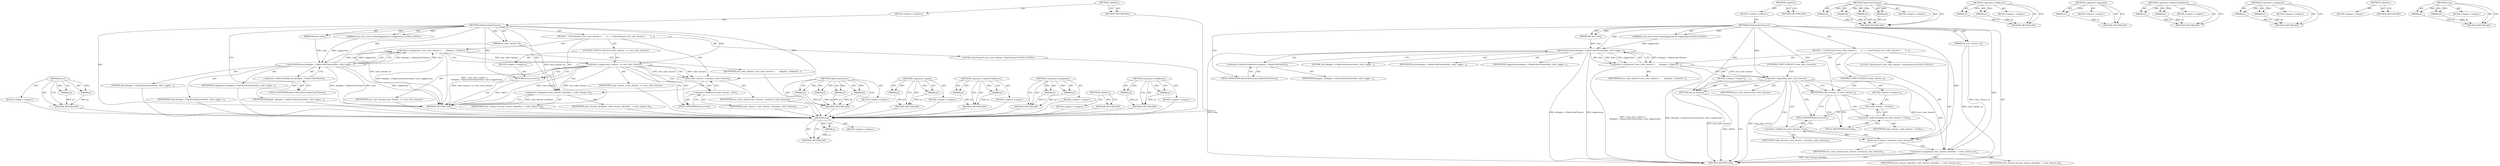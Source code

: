 digraph "reset" {
vulnerable_82 [label=<(METHOD,reset)>];
vulnerable_83 [label=<(PARAM,p1)>];
vulnerable_84 [label=<(PARAM,p2)>];
vulnerable_85 [label=<(BLOCK,&lt;empty&gt;,&lt;empty&gt;)>];
vulnerable_86 [label=<(METHOD_RETURN,ANY)>];
vulnerable_6 [label=<(METHOD,&lt;global&gt;)<SUB>1</SUB>>];
vulnerable_7 [label=<(BLOCK,&lt;empty&gt;,&lt;empty&gt;)<SUB>1</SUB>>];
vulnerable_8 [label=<(METHOD,OnOpenColorChooser)<SUB>1</SUB>>];
vulnerable_9 [label=<(PARAM,int color_chooser_id)<SUB>2</SUB>>];
vulnerable_10 [label=<(PARAM,SkColor color)<SUB>3</SUB>>];
vulnerable_11 [label="<(PARAM,const std::vector&lt;ColorSuggestion&gt;&amp; suggestions)<SUB>4</SUB>>"];
vulnerable_12 [label=<(BLOCK,{
   ColorChooser* new_color_chooser =
       d...,{
   ColorChooser* new_color_chooser =
       d...)<SUB>4</SUB>>];
vulnerable_13 [label="<(LOCAL,ColorChooser* new_color_chooser: ColorChooser*)<SUB>5</SUB>>"];
vulnerable_14 [label=<(&lt;operator&gt;.assignment,* new_color_chooser =
       delegate_-&gt;OpenCol...)<SUB>5</SUB>>];
vulnerable_15 [label=<(IDENTIFIER,new_color_chooser,* new_color_chooser =
       delegate_-&gt;OpenCol...)<SUB>5</SUB>>];
vulnerable_16 [label=<(OpenColorChooser,delegate_-&gt;OpenColorChooser(this, color, sugges...)<SUB>6</SUB>>];
vulnerable_17 [label=<(&lt;operator&gt;.indirectFieldAccess,delegate_-&gt;OpenColorChooser)<SUB>6</SUB>>];
vulnerable_18 [label=<(IDENTIFIER,delegate_,delegate_-&gt;OpenColorChooser(this, color, sugges...)<SUB>6</SUB>>];
vulnerable_19 [label=<(FIELD_IDENTIFIER,OpenColorChooser,OpenColorChooser)<SUB>6</SUB>>];
vulnerable_20 [label=<(LITERAL,this,delegate_-&gt;OpenColorChooser(this, color, sugges...)<SUB>6</SUB>>];
vulnerable_21 [label=<(IDENTIFIER,color,delegate_-&gt;OpenColorChooser(this, color, sugges...)<SUB>6</SUB>>];
vulnerable_22 [label=<(IDENTIFIER,suggestions,delegate_-&gt;OpenColorChooser(this, color, sugges...)<SUB>6</SUB>>];
vulnerable_23 [label=<(CONTROL_STRUCTURE,IF,if (color_chooser_ == new_color_chooser))<SUB>7</SUB>>];
vulnerable_24 [label=<(&lt;operator&gt;.equals,color_chooser_ == new_color_chooser)<SUB>7</SUB>>];
vulnerable_25 [label=<(IDENTIFIER,color_chooser_,color_chooser_ == new_color_chooser)<SUB>7</SUB>>];
vulnerable_26 [label=<(IDENTIFIER,new_color_chooser,color_chooser_ == new_color_chooser)<SUB>7</SUB>>];
vulnerable_27 [label=<(BLOCK,&lt;empty&gt;,&lt;empty&gt;)<SUB>8</SUB>>];
vulnerable_28 [label=<(RETURN,return;,return;)<SUB>8</SUB>>];
vulnerable_29 [label=<(reset,color_chooser_.reset(new_color_chooser))<SUB>9</SUB>>];
vulnerable_30 [label=<(&lt;operator&gt;.fieldAccess,color_chooser_.reset)<SUB>9</SUB>>];
vulnerable_31 [label=<(IDENTIFIER,color_chooser_,color_chooser_.reset(new_color_chooser))<SUB>9</SUB>>];
vulnerable_32 [label=<(FIELD_IDENTIFIER,reset,reset)<SUB>9</SUB>>];
vulnerable_33 [label=<(IDENTIFIER,new_color_chooser,color_chooser_.reset(new_color_chooser))<SUB>9</SUB>>];
vulnerable_34 [label=<(&lt;operator&gt;.assignment,color_chooser_identifier_ = color_chooser_id)<SUB>10</SUB>>];
vulnerable_35 [label=<(IDENTIFIER,color_chooser_identifier_,color_chooser_identifier_ = color_chooser_id)<SUB>10</SUB>>];
vulnerable_36 [label=<(IDENTIFIER,color_chooser_id,color_chooser_identifier_ = color_chooser_id)<SUB>10</SUB>>];
vulnerable_37 [label=<(METHOD_RETURN,void)<SUB>1</SUB>>];
vulnerable_39 [label=<(METHOD_RETURN,ANY)<SUB>1</SUB>>];
vulnerable_65 [label=<(METHOD,OpenColorChooser)>];
vulnerable_66 [label=<(PARAM,p1)>];
vulnerable_67 [label=<(PARAM,p2)>];
vulnerable_68 [label=<(PARAM,p3)>];
vulnerable_69 [label=<(PARAM,p4)>];
vulnerable_70 [label=<(BLOCK,&lt;empty&gt;,&lt;empty&gt;)>];
vulnerable_71 [label=<(METHOD_RETURN,ANY)>];
vulnerable_77 [label=<(METHOD,&lt;operator&gt;.equals)>];
vulnerable_78 [label=<(PARAM,p1)>];
vulnerable_79 [label=<(PARAM,p2)>];
vulnerable_80 [label=<(BLOCK,&lt;empty&gt;,&lt;empty&gt;)>];
vulnerable_81 [label=<(METHOD_RETURN,ANY)>];
vulnerable_72 [label=<(METHOD,&lt;operator&gt;.indirectFieldAccess)>];
vulnerable_73 [label=<(PARAM,p1)>];
vulnerable_74 [label=<(PARAM,p2)>];
vulnerable_75 [label=<(BLOCK,&lt;empty&gt;,&lt;empty&gt;)>];
vulnerable_76 [label=<(METHOD_RETURN,ANY)>];
vulnerable_60 [label=<(METHOD,&lt;operator&gt;.assignment)>];
vulnerable_61 [label=<(PARAM,p1)>];
vulnerable_62 [label=<(PARAM,p2)>];
vulnerable_63 [label=<(BLOCK,&lt;empty&gt;,&lt;empty&gt;)>];
vulnerable_64 [label=<(METHOD_RETURN,ANY)>];
vulnerable_54 [label=<(METHOD,&lt;global&gt;)<SUB>1</SUB>>];
vulnerable_55 [label=<(BLOCK,&lt;empty&gt;,&lt;empty&gt;)>];
vulnerable_56 [label=<(METHOD_RETURN,ANY)>];
vulnerable_87 [label=<(METHOD,&lt;operator&gt;.fieldAccess)>];
vulnerable_88 [label=<(PARAM,p1)>];
vulnerable_89 [label=<(PARAM,p2)>];
vulnerable_90 [label=<(BLOCK,&lt;empty&gt;,&lt;empty&gt;)>];
vulnerable_91 [label=<(METHOD_RETURN,ANY)>];
fixed_87 [label=<(METHOD,End)>];
fixed_88 [label=<(PARAM,p1)>];
fixed_89 [label=<(BLOCK,&lt;empty&gt;,&lt;empty&gt;)>];
fixed_90 [label=<(METHOD_RETURN,ANY)>];
fixed_6 [label=<(METHOD,&lt;global&gt;)<SUB>1</SUB>>];
fixed_7 [label=<(BLOCK,&lt;empty&gt;,&lt;empty&gt;)<SUB>1</SUB>>];
fixed_8 [label=<(METHOD,OnOpenColorChooser)<SUB>1</SUB>>];
fixed_9 [label=<(PARAM,int color_chooser_id)<SUB>2</SUB>>];
fixed_10 [label=<(PARAM,SkColor color)<SUB>3</SUB>>];
fixed_11 [label="<(PARAM,const std::vector&lt;ColorSuggestion&gt;&amp; suggestions)<SUB>4</SUB>>"];
fixed_12 [label=<(BLOCK,{
   ColorChooser* new_color_chooser =
       d...,{
   ColorChooser* new_color_chooser =
       d...)<SUB>4</SUB>>];
fixed_13 [label="<(LOCAL,ColorChooser* new_color_chooser: ColorChooser*)<SUB>5</SUB>>"];
fixed_14 [label=<(&lt;operator&gt;.assignment,* new_color_chooser =
       delegate_-&gt;OpenCol...)<SUB>5</SUB>>];
fixed_15 [label=<(IDENTIFIER,new_color_chooser,* new_color_chooser =
       delegate_-&gt;OpenCol...)<SUB>5</SUB>>];
fixed_16 [label=<(OpenColorChooser,delegate_-&gt;OpenColorChooser(this, color, sugges...)<SUB>6</SUB>>];
fixed_17 [label=<(&lt;operator&gt;.indirectFieldAccess,delegate_-&gt;OpenColorChooser)<SUB>6</SUB>>];
fixed_18 [label=<(IDENTIFIER,delegate_,delegate_-&gt;OpenColorChooser(this, color, sugges...)<SUB>6</SUB>>];
fixed_19 [label=<(FIELD_IDENTIFIER,OpenColorChooser,OpenColorChooser)<SUB>6</SUB>>];
fixed_20 [label=<(LITERAL,this,delegate_-&gt;OpenColorChooser(this, color, sugges...)<SUB>6</SUB>>];
fixed_21 [label=<(IDENTIFIER,color,delegate_-&gt;OpenColorChooser(this, color, sugges...)<SUB>6</SUB>>];
fixed_22 [label=<(IDENTIFIER,suggestions,delegate_-&gt;OpenColorChooser(this, color, sugges...)<SUB>6</SUB>>];
fixed_23 [label=<(CONTROL_STRUCTURE,IF,if (!new_color_chooser))<SUB>7</SUB>>];
fixed_24 [label=<(&lt;operator&gt;.logicalNot,!new_color_chooser)<SUB>7</SUB>>];
fixed_25 [label=<(IDENTIFIER,new_color_chooser,!new_color_chooser)<SUB>7</SUB>>];
fixed_26 [label=<(BLOCK,&lt;empty&gt;,&lt;empty&gt;)<SUB>8</SUB>>];
fixed_27 [label=<(RETURN,return;,return;)<SUB>8</SUB>>];
fixed_28 [label=<(CONTROL_STRUCTURE,IF,if (color_chooser_))<SUB>9</SUB>>];
fixed_29 [label=<(IDENTIFIER,color_chooser_,if (color_chooser_))<SUB>9</SUB>>];
fixed_30 [label=<(BLOCK,&lt;empty&gt;,&lt;empty&gt;)<SUB>10</SUB>>];
fixed_31 [label=<(End,color_chooser_-&gt;End())<SUB>10</SUB>>];
fixed_32 [label=<(&lt;operator&gt;.indirectFieldAccess,color_chooser_-&gt;End)<SUB>10</SUB>>];
fixed_33 [label=<(IDENTIFIER,color_chooser_,color_chooser_-&gt;End())<SUB>10</SUB>>];
fixed_34 [label=<(FIELD_IDENTIFIER,End,End)<SUB>10</SUB>>];
fixed_35 [label=<(reset,color_chooser_.reset(new_color_chooser))<SUB>11</SUB>>];
fixed_36 [label=<(&lt;operator&gt;.fieldAccess,color_chooser_.reset)<SUB>11</SUB>>];
fixed_37 [label=<(IDENTIFIER,color_chooser_,color_chooser_.reset(new_color_chooser))<SUB>11</SUB>>];
fixed_38 [label=<(FIELD_IDENTIFIER,reset,reset)<SUB>11</SUB>>];
fixed_39 [label=<(IDENTIFIER,new_color_chooser,color_chooser_.reset(new_color_chooser))<SUB>11</SUB>>];
fixed_40 [label=<(&lt;operator&gt;.assignment,color_chooser_identifier_ = color_chooser_id)<SUB>12</SUB>>];
fixed_41 [label=<(IDENTIFIER,color_chooser_identifier_,color_chooser_identifier_ = color_chooser_id)<SUB>12</SUB>>];
fixed_42 [label=<(IDENTIFIER,color_chooser_id,color_chooser_identifier_ = color_chooser_id)<SUB>12</SUB>>];
fixed_43 [label=<(METHOD_RETURN,void)<SUB>1</SUB>>];
fixed_45 [label=<(METHOD_RETURN,ANY)<SUB>1</SUB>>];
fixed_71 [label=<(METHOD,OpenColorChooser)>];
fixed_72 [label=<(PARAM,p1)>];
fixed_73 [label=<(PARAM,p2)>];
fixed_74 [label=<(PARAM,p3)>];
fixed_75 [label=<(PARAM,p4)>];
fixed_76 [label=<(BLOCK,&lt;empty&gt;,&lt;empty&gt;)>];
fixed_77 [label=<(METHOD_RETURN,ANY)>];
fixed_96 [label=<(METHOD,&lt;operator&gt;.fieldAccess)>];
fixed_97 [label=<(PARAM,p1)>];
fixed_98 [label=<(PARAM,p2)>];
fixed_99 [label=<(BLOCK,&lt;empty&gt;,&lt;empty&gt;)>];
fixed_100 [label=<(METHOD_RETURN,ANY)>];
fixed_83 [label=<(METHOD,&lt;operator&gt;.logicalNot)>];
fixed_84 [label=<(PARAM,p1)>];
fixed_85 [label=<(BLOCK,&lt;empty&gt;,&lt;empty&gt;)>];
fixed_86 [label=<(METHOD_RETURN,ANY)>];
fixed_78 [label=<(METHOD,&lt;operator&gt;.indirectFieldAccess)>];
fixed_79 [label=<(PARAM,p1)>];
fixed_80 [label=<(PARAM,p2)>];
fixed_81 [label=<(BLOCK,&lt;empty&gt;,&lt;empty&gt;)>];
fixed_82 [label=<(METHOD_RETURN,ANY)>];
fixed_66 [label=<(METHOD,&lt;operator&gt;.assignment)>];
fixed_67 [label=<(PARAM,p1)>];
fixed_68 [label=<(PARAM,p2)>];
fixed_69 [label=<(BLOCK,&lt;empty&gt;,&lt;empty&gt;)>];
fixed_70 [label=<(METHOD_RETURN,ANY)>];
fixed_60 [label=<(METHOD,&lt;global&gt;)<SUB>1</SUB>>];
fixed_61 [label=<(BLOCK,&lt;empty&gt;,&lt;empty&gt;)>];
fixed_62 [label=<(METHOD_RETURN,ANY)>];
fixed_91 [label=<(METHOD,reset)>];
fixed_92 [label=<(PARAM,p1)>];
fixed_93 [label=<(PARAM,p2)>];
fixed_94 [label=<(BLOCK,&lt;empty&gt;,&lt;empty&gt;)>];
fixed_95 [label=<(METHOD_RETURN,ANY)>];
vulnerable_82 -> vulnerable_83  [key=0, label="AST: "];
vulnerable_82 -> vulnerable_83  [key=1, label="DDG: "];
vulnerable_82 -> vulnerable_85  [key=0, label="AST: "];
vulnerable_82 -> vulnerable_84  [key=0, label="AST: "];
vulnerable_82 -> vulnerable_84  [key=1, label="DDG: "];
vulnerable_82 -> vulnerable_86  [key=0, label="AST: "];
vulnerable_82 -> vulnerable_86  [key=1, label="CFG: "];
vulnerable_83 -> vulnerable_86  [key=0, label="DDG: p1"];
vulnerable_84 -> vulnerable_86  [key=0, label="DDG: p2"];
vulnerable_85 -> fixed_87  [key=0];
vulnerable_86 -> fixed_87  [key=0];
vulnerable_6 -> vulnerable_7  [key=0, label="AST: "];
vulnerable_6 -> vulnerable_39  [key=0, label="AST: "];
vulnerable_6 -> vulnerable_39  [key=1, label="CFG: "];
vulnerable_7 -> vulnerable_8  [key=0, label="AST: "];
vulnerable_8 -> vulnerable_9  [key=0, label="AST: "];
vulnerable_8 -> vulnerable_9  [key=1, label="DDG: "];
vulnerable_8 -> vulnerable_10  [key=0, label="AST: "];
vulnerable_8 -> vulnerable_10  [key=1, label="DDG: "];
vulnerable_8 -> vulnerable_11  [key=0, label="AST: "];
vulnerable_8 -> vulnerable_11  [key=1, label="DDG: "];
vulnerable_8 -> vulnerable_12  [key=0, label="AST: "];
vulnerable_8 -> vulnerable_37  [key=0, label="AST: "];
vulnerable_8 -> vulnerable_19  [key=0, label="CFG: "];
vulnerable_8 -> vulnerable_34  [key=0, label="DDG: "];
vulnerable_8 -> vulnerable_29  [key=0, label="DDG: "];
vulnerable_8 -> vulnerable_16  [key=0, label="DDG: "];
vulnerable_8 -> vulnerable_24  [key=0, label="DDG: "];
vulnerable_8 -> vulnerable_28  [key=0, label="DDG: "];
vulnerable_9 -> vulnerable_37  [key=0, label="DDG: color_chooser_id"];
vulnerable_9 -> vulnerable_34  [key=0, label="DDG: color_chooser_id"];
vulnerable_10 -> vulnerable_16  [key=0, label="DDG: color"];
vulnerable_11 -> vulnerable_16  [key=0, label="DDG: suggestions"];
vulnerable_12 -> vulnerable_13  [key=0, label="AST: "];
vulnerable_12 -> vulnerable_14  [key=0, label="AST: "];
vulnerable_12 -> vulnerable_23  [key=0, label="AST: "];
vulnerable_12 -> vulnerable_29  [key=0, label="AST: "];
vulnerable_12 -> vulnerable_34  [key=0, label="AST: "];
vulnerable_13 -> fixed_87  [key=0];
vulnerable_14 -> vulnerable_15  [key=0, label="AST: "];
vulnerable_14 -> vulnerable_16  [key=0, label="AST: "];
vulnerable_14 -> vulnerable_24  [key=0, label="CFG: "];
vulnerable_14 -> vulnerable_24  [key=1, label="DDG: new_color_chooser"];
vulnerable_14 -> vulnerable_37  [key=0, label="DDG: delegate_-&gt;OpenColorChooser(this, color, suggestions)"];
vulnerable_14 -> vulnerable_37  [key=1, label="DDG: * new_color_chooser =
       delegate_-&gt;OpenColorChooser(this, color, suggestions)"];
vulnerable_15 -> fixed_87  [key=0];
vulnerable_16 -> vulnerable_17  [key=0, label="AST: "];
vulnerable_16 -> vulnerable_20  [key=0, label="AST: "];
vulnerable_16 -> vulnerable_21  [key=0, label="AST: "];
vulnerable_16 -> vulnerable_22  [key=0, label="AST: "];
vulnerable_16 -> vulnerable_14  [key=0, label="CFG: "];
vulnerable_16 -> vulnerable_14  [key=1, label="DDG: delegate_-&gt;OpenColorChooser"];
vulnerable_16 -> vulnerable_14  [key=2, label="DDG: this"];
vulnerable_16 -> vulnerable_14  [key=3, label="DDG: color"];
vulnerable_16 -> vulnerable_14  [key=4, label="DDG: suggestions"];
vulnerable_16 -> vulnerable_37  [key=0, label="DDG: delegate_-&gt;OpenColorChooser"];
vulnerable_16 -> vulnerable_37  [key=1, label="DDG: color"];
vulnerable_16 -> vulnerable_37  [key=2, label="DDG: suggestions"];
vulnerable_17 -> vulnerable_18  [key=0, label="AST: "];
vulnerable_17 -> vulnerable_19  [key=0, label="AST: "];
vulnerable_17 -> vulnerable_16  [key=0, label="CFG: "];
vulnerable_18 -> fixed_87  [key=0];
vulnerable_19 -> vulnerable_17  [key=0, label="CFG: "];
vulnerable_20 -> fixed_87  [key=0];
vulnerable_21 -> fixed_87  [key=0];
vulnerable_22 -> fixed_87  [key=0];
vulnerable_23 -> vulnerable_24  [key=0, label="AST: "];
vulnerable_23 -> vulnerable_27  [key=0, label="AST: "];
vulnerable_24 -> vulnerable_25  [key=0, label="AST: "];
vulnerable_24 -> vulnerable_26  [key=0, label="AST: "];
vulnerable_24 -> vulnerable_28  [key=0, label="CFG: "];
vulnerable_24 -> vulnerable_28  [key=1, label="CDG: "];
vulnerable_24 -> vulnerable_32  [key=0, label="CFG: "];
vulnerable_24 -> vulnerable_32  [key=1, label="CDG: "];
vulnerable_24 -> vulnerable_37  [key=0, label="DDG: color_chooser_"];
vulnerable_24 -> vulnerable_37  [key=1, label="DDG: new_color_chooser"];
vulnerable_24 -> vulnerable_37  [key=2, label="DDG: color_chooser_ == new_color_chooser"];
vulnerable_24 -> vulnerable_29  [key=0, label="DDG: color_chooser_"];
vulnerable_24 -> vulnerable_29  [key=1, label="DDG: new_color_chooser"];
vulnerable_24 -> vulnerable_29  [key=2, label="CDG: "];
vulnerable_24 -> vulnerable_30  [key=0, label="CDG: "];
vulnerable_24 -> vulnerable_34  [key=0, label="CDG: "];
vulnerable_25 -> fixed_87  [key=0];
vulnerable_26 -> fixed_87  [key=0];
vulnerable_27 -> vulnerable_28  [key=0, label="AST: "];
vulnerable_28 -> vulnerable_37  [key=0, label="CFG: "];
vulnerable_28 -> vulnerable_37  [key=1, label="DDG: &lt;RET&gt;"];
vulnerable_29 -> vulnerable_30  [key=0, label="AST: "];
vulnerable_29 -> vulnerable_33  [key=0, label="AST: "];
vulnerable_29 -> vulnerable_34  [key=0, label="CFG: "];
vulnerable_30 -> vulnerable_31  [key=0, label="AST: "];
vulnerable_30 -> vulnerable_32  [key=0, label="AST: "];
vulnerable_30 -> vulnerable_29  [key=0, label="CFG: "];
vulnerable_31 -> fixed_87  [key=0];
vulnerable_32 -> vulnerable_30  [key=0, label="CFG: "];
vulnerable_33 -> fixed_87  [key=0];
vulnerable_34 -> vulnerable_35  [key=0, label="AST: "];
vulnerable_34 -> vulnerable_36  [key=0, label="AST: "];
vulnerable_34 -> vulnerable_37  [key=0, label="CFG: "];
vulnerable_34 -> vulnerable_37  [key=1, label="DDG: color_chooser_identifier_"];
vulnerable_35 -> fixed_87  [key=0];
vulnerable_36 -> fixed_87  [key=0];
vulnerable_37 -> fixed_87  [key=0];
vulnerable_39 -> fixed_87  [key=0];
vulnerable_65 -> vulnerable_66  [key=0, label="AST: "];
vulnerable_65 -> vulnerable_66  [key=1, label="DDG: "];
vulnerable_65 -> vulnerable_70  [key=0, label="AST: "];
vulnerable_65 -> vulnerable_67  [key=0, label="AST: "];
vulnerable_65 -> vulnerable_67  [key=1, label="DDG: "];
vulnerable_65 -> vulnerable_71  [key=0, label="AST: "];
vulnerable_65 -> vulnerable_71  [key=1, label="CFG: "];
vulnerable_65 -> vulnerable_68  [key=0, label="AST: "];
vulnerable_65 -> vulnerable_68  [key=1, label="DDG: "];
vulnerable_65 -> vulnerable_69  [key=0, label="AST: "];
vulnerable_65 -> vulnerable_69  [key=1, label="DDG: "];
vulnerable_66 -> vulnerable_71  [key=0, label="DDG: p1"];
vulnerable_67 -> vulnerable_71  [key=0, label="DDG: p2"];
vulnerable_68 -> vulnerable_71  [key=0, label="DDG: p3"];
vulnerable_69 -> vulnerable_71  [key=0, label="DDG: p4"];
vulnerable_70 -> fixed_87  [key=0];
vulnerable_71 -> fixed_87  [key=0];
vulnerable_77 -> vulnerable_78  [key=0, label="AST: "];
vulnerable_77 -> vulnerable_78  [key=1, label="DDG: "];
vulnerable_77 -> vulnerable_80  [key=0, label="AST: "];
vulnerable_77 -> vulnerable_79  [key=0, label="AST: "];
vulnerable_77 -> vulnerable_79  [key=1, label="DDG: "];
vulnerable_77 -> vulnerable_81  [key=0, label="AST: "];
vulnerable_77 -> vulnerable_81  [key=1, label="CFG: "];
vulnerable_78 -> vulnerable_81  [key=0, label="DDG: p1"];
vulnerable_79 -> vulnerable_81  [key=0, label="DDG: p2"];
vulnerable_80 -> fixed_87  [key=0];
vulnerable_81 -> fixed_87  [key=0];
vulnerable_72 -> vulnerable_73  [key=0, label="AST: "];
vulnerable_72 -> vulnerable_73  [key=1, label="DDG: "];
vulnerable_72 -> vulnerable_75  [key=0, label="AST: "];
vulnerable_72 -> vulnerable_74  [key=0, label="AST: "];
vulnerable_72 -> vulnerable_74  [key=1, label="DDG: "];
vulnerable_72 -> vulnerable_76  [key=0, label="AST: "];
vulnerable_72 -> vulnerable_76  [key=1, label="CFG: "];
vulnerable_73 -> vulnerable_76  [key=0, label="DDG: p1"];
vulnerable_74 -> vulnerable_76  [key=0, label="DDG: p2"];
vulnerable_75 -> fixed_87  [key=0];
vulnerable_76 -> fixed_87  [key=0];
vulnerable_60 -> vulnerable_61  [key=0, label="AST: "];
vulnerable_60 -> vulnerable_61  [key=1, label="DDG: "];
vulnerable_60 -> vulnerable_63  [key=0, label="AST: "];
vulnerable_60 -> vulnerable_62  [key=0, label="AST: "];
vulnerable_60 -> vulnerable_62  [key=1, label="DDG: "];
vulnerable_60 -> vulnerable_64  [key=0, label="AST: "];
vulnerable_60 -> vulnerable_64  [key=1, label="CFG: "];
vulnerable_61 -> vulnerable_64  [key=0, label="DDG: p1"];
vulnerable_62 -> vulnerable_64  [key=0, label="DDG: p2"];
vulnerable_63 -> fixed_87  [key=0];
vulnerable_64 -> fixed_87  [key=0];
vulnerable_54 -> vulnerable_55  [key=0, label="AST: "];
vulnerable_54 -> vulnerable_56  [key=0, label="AST: "];
vulnerable_54 -> vulnerable_56  [key=1, label="CFG: "];
vulnerable_55 -> fixed_87  [key=0];
vulnerable_56 -> fixed_87  [key=0];
vulnerable_87 -> vulnerable_88  [key=0, label="AST: "];
vulnerable_87 -> vulnerable_88  [key=1, label="DDG: "];
vulnerable_87 -> vulnerable_90  [key=0, label="AST: "];
vulnerable_87 -> vulnerable_89  [key=0, label="AST: "];
vulnerable_87 -> vulnerable_89  [key=1, label="DDG: "];
vulnerable_87 -> vulnerable_91  [key=0, label="AST: "];
vulnerable_87 -> vulnerable_91  [key=1, label="CFG: "];
vulnerable_88 -> vulnerable_91  [key=0, label="DDG: p1"];
vulnerable_89 -> vulnerable_91  [key=0, label="DDG: p2"];
vulnerable_90 -> fixed_87  [key=0];
vulnerable_91 -> fixed_87  [key=0];
fixed_87 -> fixed_88  [key=0, label="AST: "];
fixed_87 -> fixed_88  [key=1, label="DDG: "];
fixed_87 -> fixed_89  [key=0, label="AST: "];
fixed_87 -> fixed_90  [key=0, label="AST: "];
fixed_87 -> fixed_90  [key=1, label="CFG: "];
fixed_88 -> fixed_90  [key=0, label="DDG: p1"];
fixed_6 -> fixed_7  [key=0, label="AST: "];
fixed_6 -> fixed_45  [key=0, label="AST: "];
fixed_6 -> fixed_45  [key=1, label="CFG: "];
fixed_7 -> fixed_8  [key=0, label="AST: "];
fixed_8 -> fixed_9  [key=0, label="AST: "];
fixed_8 -> fixed_9  [key=1, label="DDG: "];
fixed_8 -> fixed_10  [key=0, label="AST: "];
fixed_8 -> fixed_10  [key=1, label="DDG: "];
fixed_8 -> fixed_11  [key=0, label="AST: "];
fixed_8 -> fixed_11  [key=1, label="DDG: "];
fixed_8 -> fixed_12  [key=0, label="AST: "];
fixed_8 -> fixed_43  [key=0, label="AST: "];
fixed_8 -> fixed_19  [key=0, label="CFG: "];
fixed_8 -> fixed_40  [key=0, label="DDG: "];
fixed_8 -> fixed_29  [key=0, label="DDG: "];
fixed_8 -> fixed_35  [key=0, label="DDG: "];
fixed_8 -> fixed_16  [key=0, label="DDG: "];
fixed_8 -> fixed_24  [key=0, label="DDG: "];
fixed_8 -> fixed_27  [key=0, label="DDG: "];
fixed_9 -> fixed_43  [key=0, label="DDG: color_chooser_id"];
fixed_9 -> fixed_40  [key=0, label="DDG: color_chooser_id"];
fixed_10 -> fixed_16  [key=0, label="DDG: color"];
fixed_11 -> fixed_16  [key=0, label="DDG: suggestions"];
fixed_12 -> fixed_13  [key=0, label="AST: "];
fixed_12 -> fixed_14  [key=0, label="AST: "];
fixed_12 -> fixed_23  [key=0, label="AST: "];
fixed_12 -> fixed_28  [key=0, label="AST: "];
fixed_12 -> fixed_35  [key=0, label="AST: "];
fixed_12 -> fixed_40  [key=0, label="AST: "];
fixed_14 -> fixed_15  [key=0, label="AST: "];
fixed_14 -> fixed_16  [key=0, label="AST: "];
fixed_14 -> fixed_24  [key=0, label="CFG: "];
fixed_14 -> fixed_24  [key=1, label="DDG: new_color_chooser"];
fixed_14 -> fixed_43  [key=0, label="DDG: delegate_-&gt;OpenColorChooser(this, color, suggestions)"];
fixed_14 -> fixed_43  [key=1, label="DDG: * new_color_chooser =
       delegate_-&gt;OpenColorChooser(this, color, suggestions)"];
fixed_16 -> fixed_17  [key=0, label="AST: "];
fixed_16 -> fixed_20  [key=0, label="AST: "];
fixed_16 -> fixed_21  [key=0, label="AST: "];
fixed_16 -> fixed_22  [key=0, label="AST: "];
fixed_16 -> fixed_14  [key=0, label="CFG: "];
fixed_16 -> fixed_14  [key=1, label="DDG: delegate_-&gt;OpenColorChooser"];
fixed_16 -> fixed_14  [key=2, label="DDG: this"];
fixed_16 -> fixed_14  [key=3, label="DDG: color"];
fixed_16 -> fixed_14  [key=4, label="DDG: suggestions"];
fixed_16 -> fixed_43  [key=0, label="DDG: delegate_-&gt;OpenColorChooser"];
fixed_16 -> fixed_43  [key=1, label="DDG: color"];
fixed_16 -> fixed_43  [key=2, label="DDG: suggestions"];
fixed_17 -> fixed_18  [key=0, label="AST: "];
fixed_17 -> fixed_19  [key=0, label="AST: "];
fixed_17 -> fixed_16  [key=0, label="CFG: "];
fixed_19 -> fixed_17  [key=0, label="CFG: "];
fixed_23 -> fixed_24  [key=0, label="AST: "];
fixed_23 -> fixed_26  [key=0, label="AST: "];
fixed_24 -> fixed_25  [key=0, label="AST: "];
fixed_24 -> fixed_27  [key=0, label="CFG: "];
fixed_24 -> fixed_27  [key=1, label="CDG: "];
fixed_24 -> fixed_29  [key=0, label="CFG: "];
fixed_24 -> fixed_29  [key=1, label="CDG: "];
fixed_24 -> fixed_43  [key=0, label="DDG: new_color_chooser"];
fixed_24 -> fixed_43  [key=1, label="DDG: !new_color_chooser"];
fixed_24 -> fixed_35  [key=0, label="DDG: new_color_chooser"];
fixed_24 -> fixed_35  [key=1, label="CDG: "];
fixed_24 -> fixed_40  [key=0, label="CDG: "];
fixed_24 -> fixed_36  [key=0, label="CDG: "];
fixed_24 -> fixed_38  [key=0, label="CDG: "];
fixed_26 -> fixed_27  [key=0, label="AST: "];
fixed_27 -> fixed_43  [key=0, label="CFG: "];
fixed_27 -> fixed_43  [key=1, label="DDG: &lt;RET&gt;"];
fixed_28 -> fixed_29  [key=0, label="AST: "];
fixed_28 -> fixed_30  [key=0, label="AST: "];
fixed_29 -> fixed_34  [key=0, label="CFG: "];
fixed_29 -> fixed_34  [key=1, label="CDG: "];
fixed_29 -> fixed_38  [key=0, label="CFG: "];
fixed_29 -> fixed_32  [key=0, label="CDG: "];
fixed_29 -> fixed_31  [key=0, label="CDG: "];
fixed_30 -> fixed_31  [key=0, label="AST: "];
fixed_31 -> fixed_32  [key=0, label="AST: "];
fixed_31 -> fixed_38  [key=0, label="CFG: "];
fixed_32 -> fixed_33  [key=0, label="AST: "];
fixed_32 -> fixed_34  [key=0, label="AST: "];
fixed_32 -> fixed_31  [key=0, label="CFG: "];
fixed_34 -> fixed_32  [key=0, label="CFG: "];
fixed_35 -> fixed_36  [key=0, label="AST: "];
fixed_35 -> fixed_39  [key=0, label="AST: "];
fixed_35 -> fixed_40  [key=0, label="CFG: "];
fixed_36 -> fixed_37  [key=0, label="AST: "];
fixed_36 -> fixed_38  [key=0, label="AST: "];
fixed_36 -> fixed_35  [key=0, label="CFG: "];
fixed_38 -> fixed_36  [key=0, label="CFG: "];
fixed_40 -> fixed_41  [key=0, label="AST: "];
fixed_40 -> fixed_42  [key=0, label="AST: "];
fixed_40 -> fixed_43  [key=0, label="CFG: "];
fixed_40 -> fixed_43  [key=1, label="DDG: color_chooser_identifier_"];
fixed_71 -> fixed_72  [key=0, label="AST: "];
fixed_71 -> fixed_72  [key=1, label="DDG: "];
fixed_71 -> fixed_76  [key=0, label="AST: "];
fixed_71 -> fixed_73  [key=0, label="AST: "];
fixed_71 -> fixed_73  [key=1, label="DDG: "];
fixed_71 -> fixed_77  [key=0, label="AST: "];
fixed_71 -> fixed_77  [key=1, label="CFG: "];
fixed_71 -> fixed_74  [key=0, label="AST: "];
fixed_71 -> fixed_74  [key=1, label="DDG: "];
fixed_71 -> fixed_75  [key=0, label="AST: "];
fixed_71 -> fixed_75  [key=1, label="DDG: "];
fixed_72 -> fixed_77  [key=0, label="DDG: p1"];
fixed_73 -> fixed_77  [key=0, label="DDG: p2"];
fixed_74 -> fixed_77  [key=0, label="DDG: p3"];
fixed_75 -> fixed_77  [key=0, label="DDG: p4"];
fixed_96 -> fixed_97  [key=0, label="AST: "];
fixed_96 -> fixed_97  [key=1, label="DDG: "];
fixed_96 -> fixed_99  [key=0, label="AST: "];
fixed_96 -> fixed_98  [key=0, label="AST: "];
fixed_96 -> fixed_98  [key=1, label="DDG: "];
fixed_96 -> fixed_100  [key=0, label="AST: "];
fixed_96 -> fixed_100  [key=1, label="CFG: "];
fixed_97 -> fixed_100  [key=0, label="DDG: p1"];
fixed_98 -> fixed_100  [key=0, label="DDG: p2"];
fixed_83 -> fixed_84  [key=0, label="AST: "];
fixed_83 -> fixed_84  [key=1, label="DDG: "];
fixed_83 -> fixed_85  [key=0, label="AST: "];
fixed_83 -> fixed_86  [key=0, label="AST: "];
fixed_83 -> fixed_86  [key=1, label="CFG: "];
fixed_84 -> fixed_86  [key=0, label="DDG: p1"];
fixed_78 -> fixed_79  [key=0, label="AST: "];
fixed_78 -> fixed_79  [key=1, label="DDG: "];
fixed_78 -> fixed_81  [key=0, label="AST: "];
fixed_78 -> fixed_80  [key=0, label="AST: "];
fixed_78 -> fixed_80  [key=1, label="DDG: "];
fixed_78 -> fixed_82  [key=0, label="AST: "];
fixed_78 -> fixed_82  [key=1, label="CFG: "];
fixed_79 -> fixed_82  [key=0, label="DDG: p1"];
fixed_80 -> fixed_82  [key=0, label="DDG: p2"];
fixed_66 -> fixed_67  [key=0, label="AST: "];
fixed_66 -> fixed_67  [key=1, label="DDG: "];
fixed_66 -> fixed_69  [key=0, label="AST: "];
fixed_66 -> fixed_68  [key=0, label="AST: "];
fixed_66 -> fixed_68  [key=1, label="DDG: "];
fixed_66 -> fixed_70  [key=0, label="AST: "];
fixed_66 -> fixed_70  [key=1, label="CFG: "];
fixed_67 -> fixed_70  [key=0, label="DDG: p1"];
fixed_68 -> fixed_70  [key=0, label="DDG: p2"];
fixed_60 -> fixed_61  [key=0, label="AST: "];
fixed_60 -> fixed_62  [key=0, label="AST: "];
fixed_60 -> fixed_62  [key=1, label="CFG: "];
fixed_91 -> fixed_92  [key=0, label="AST: "];
fixed_91 -> fixed_92  [key=1, label="DDG: "];
fixed_91 -> fixed_94  [key=0, label="AST: "];
fixed_91 -> fixed_93  [key=0, label="AST: "];
fixed_91 -> fixed_93  [key=1, label="DDG: "];
fixed_91 -> fixed_95  [key=0, label="AST: "];
fixed_91 -> fixed_95  [key=1, label="CFG: "];
fixed_92 -> fixed_95  [key=0, label="DDG: p1"];
fixed_93 -> fixed_95  [key=0, label="DDG: p2"];
}
